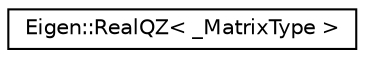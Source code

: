 digraph "Graphical Class Hierarchy"
{
  edge [fontname="Helvetica",fontsize="10",labelfontname="Helvetica",labelfontsize="10"];
  node [fontname="Helvetica",fontsize="10",shape=record];
  rankdir="LR";
  Node1 [label="Eigen::RealQZ\< _MatrixType \>",height=0.2,width=0.4,color="black", fillcolor="white", style="filled",URL="$class_eigen_1_1_real_q_z.html",tooltip="Performs a real QZ decomposition of a pair of square matrices. "];
}
